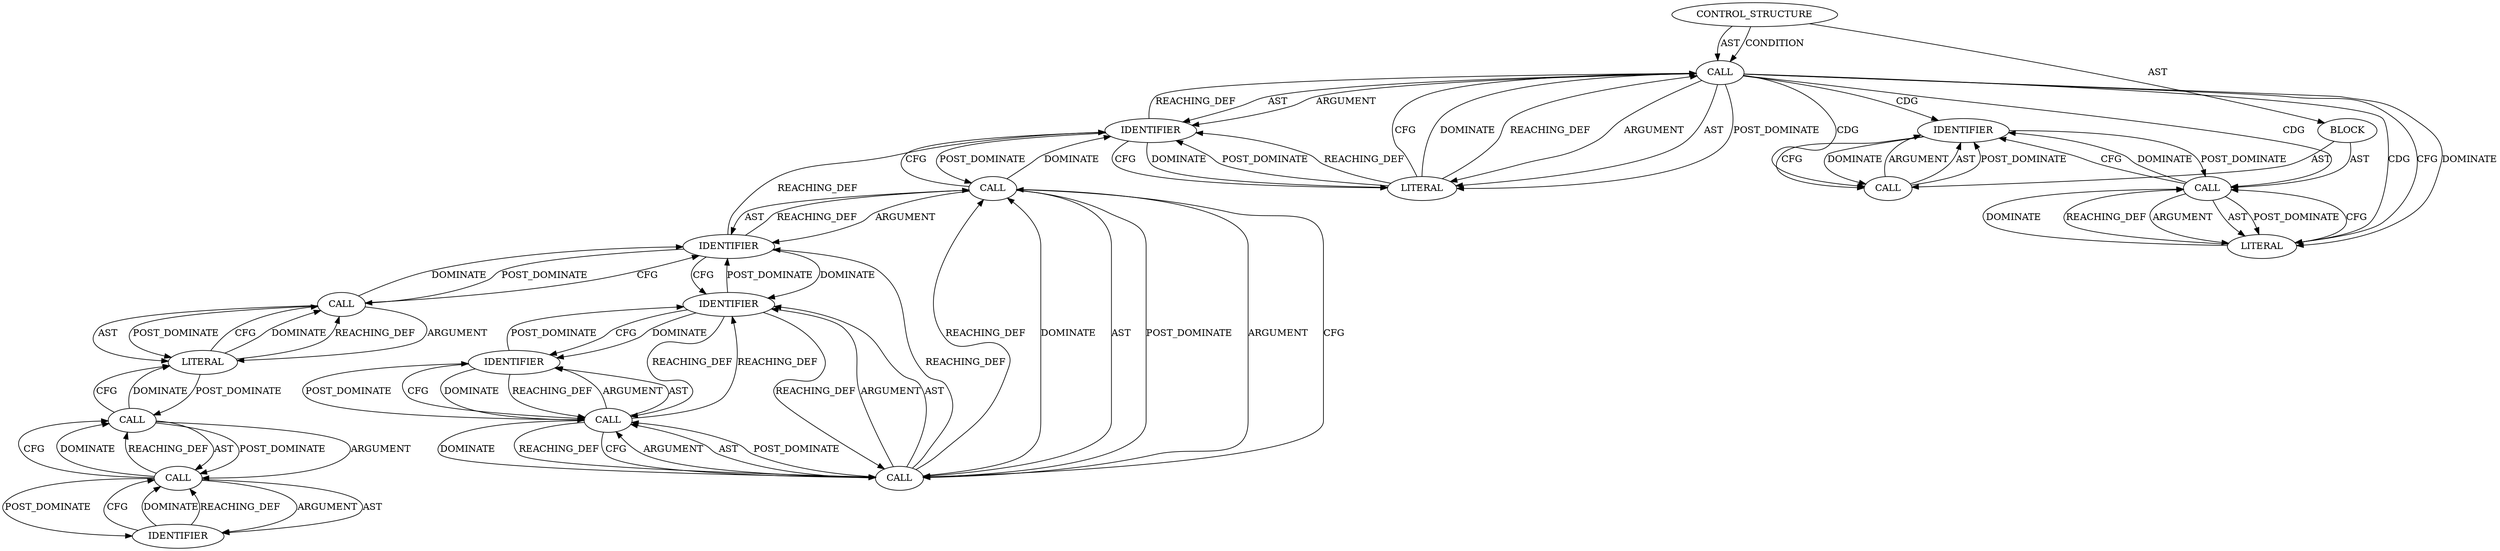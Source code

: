 digraph {
  68719476761[label=IDENTIFIER ARGUMENT_INDEX="1" CODE="EXIT_FAILURE" COLUMN_NUMBER="14" LINE_NUMBER="60" NAME="EXIT_FAILURE" ORDER="1" TYPE_FULL_NAME="ANY"]
  68719476760[label=IDENTIFIER ARGUMENT_INDEX="1" CODE="res" COLUMN_NUMBER="9" LINE_NUMBER="57" NAME="res" ORDER="1" TYPE_FULL_NAME="int"]
  68719476756[label=IDENTIFIER ARGUMENT_INDEX="1" CODE="work_mutex" COLUMN_NUMBER="27" LINE_NUMBER="54" NAME="work_mutex" ORDER="1" TYPE_FULL_NAME="pthread_mutex_t"]
  68719476758[label=IDENTIFIER ARGUMENT_INDEX="1" CODE="a_thread" COLUMN_NUMBER="24" LINE_NUMBER="56" NAME="a_thread" ORDER="1" TYPE_FULL_NAME="pthread_t"]
  68719476759[label=IDENTIFIER ARGUMENT_INDEX="1" CODE="thread_result" COLUMN_NUMBER="35" LINE_NUMBER="56" NAME="thread_result" ORDER="1" TYPE_FULL_NAME="void*"]
  30064771103[label=CALL ARGUMENT_INDEX="1" CODE="&work_mutex" COLUMN_NUMBER="26" DISPATCH_TYPE="STATIC_DISPATCH" LINE_NUMBER="54" METHOD_FULL_NAME="<operator>.addressOf" NAME="<operator>.addressOf" ORDER="1" SIGNATURE="" TYPE_FULL_NAME="ANY"]
  90194313230[label=LITERAL ARGUMENT_INDEX="1" CODE="" COLUMN_NUMBER="16" LINE_NUMBER="59" ORDER="1" TYPE_FULL_NAME="char*"]
  25769803786[label=BLOCK ARGUMENT_INDEX="-1" CODE="{
        perror(" COLUMN_NUMBER="5" LINE_NUMBER="58" ORDER="2" TYPE_FULL_NAME="void"]
  30064771106[label=CALL ARGUMENT_INDEX="2" CODE="pthread_join(a_thread, &thread_result)" COLUMN_NUMBER="11" DISPATCH_TYPE="STATIC_DISPATCH" LINE_NUMBER="56" METHOD_FULL_NAME="pthread_join" NAME="pthread_join" ORDER="2" SIGNATURE="" TYPE_FULL_NAME="ANY"]
  30064771102[label=CALL ARGUMENT_INDEX="-1" CODE="pthread_mutex_unlock(&work_mutex)" COLUMN_NUMBER="5" DISPATCH_TYPE="STATIC_DISPATCH" LINE_NUMBER="54" METHOD_FULL_NAME="pthread_mutex_unlock" NAME="pthread_mutex_unlock" ORDER="11" SIGNATURE="" TYPE_FULL_NAME="ANY"]
  30064771109[label=CALL ARGUMENT_INDEX="-1" CODE="perror(" COLUMN_NUMBER="9" DISPATCH_TYPE="STATIC_DISPATCH" LINE_NUMBER="59" METHOD_FULL_NAME="perror" NAME="perror" ORDER="1" SIGNATURE="" TYPE_FULL_NAME="ANY"]
  30064771110[label=CALL ARGUMENT_INDEX="-1" CODE="exit(EXIT_FAILURE)" COLUMN_NUMBER="9" DISPATCH_TYPE="STATIC_DISPATCH" LINE_NUMBER="60" METHOD_FULL_NAME="exit" NAME="exit" ORDER="2" SIGNATURE="" TYPE_FULL_NAME="ANY"]
  30064771107[label=CALL ARGUMENT_INDEX="2" CODE="&thread_result" COLUMN_NUMBER="34" DISPATCH_TYPE="STATIC_DISPATCH" LINE_NUMBER="56" METHOD_FULL_NAME="<operator>.addressOf" NAME="<operator>.addressOf" ORDER="2" SIGNATURE="" TYPE_FULL_NAME="ANY"]
  30064771104[label=CALL ARGUMENT_INDEX="-1" CODE="printf(" COLUMN_NUMBER="5" DISPATCH_TYPE="STATIC_DISPATCH" LINE_NUMBER="55" METHOD_FULL_NAME="printf" NAME="printf" ORDER="12" SIGNATURE="" TYPE_FULL_NAME="ANY"]
  30064771105[label=CALL ARGUMENT_INDEX="-1" CODE="res = pthread_join(a_thread, &thread_result)" COLUMN_NUMBER="5" DISPATCH_TYPE="STATIC_DISPATCH" LINE_NUMBER="56" METHOD_FULL_NAME="<operator>.assignment" NAME="<operator>.assignment" ORDER="13" SIGNATURE="" TYPE_FULL_NAME="ANY"]
  90194313229[label=LITERAL ARGUMENT_INDEX="2" CODE="0" COLUMN_NUMBER="16" LINE_NUMBER="57" ORDER="2" TYPE_FULL_NAME="int"]
  30064771108[label=CALL ARGUMENT_INDEX="-1" CODE="res != 0" COLUMN_NUMBER="9" DISPATCH_TYPE="STATIC_DISPATCH" LINE_NUMBER="57" METHOD_FULL_NAME="<operator>.notEquals" NAME="<operator>.notEquals" ORDER="1" SIGNATURE="" TYPE_FULL_NAME="ANY"]
  47244640263[label=CONTROL_STRUCTURE ARGUMENT_INDEX="-1" CODE="if (res != 0)" COLUMN_NUMBER="5" CONTROL_STRUCTURE_TYPE="IF" LINE_NUMBER="57" ORDER="14" PARSER_TYPE_NAME="CASTIfStatement"]
  68719476757[label=IDENTIFIER ARGUMENT_INDEX="1" CODE="res" COLUMN_NUMBER="5" LINE_NUMBER="56" NAME="res" ORDER="1" TYPE_FULL_NAME="int"]
  90194313228[label=LITERAL ARGUMENT_INDEX="1" CODE="" COLUMN_NUMBER="12" LINE_NUMBER="55" ORDER="1" TYPE_FULL_NAME="char*"]
  25769803786 -> 30064771109 [label=AST]
  25769803786 -> 30064771110 [label=AST]
  30064771102 -> 30064771103 [label=ARGUMENT]
  30064771102 -> 30064771103 [label=AST]
  30064771102 -> 90194313228 [label=CFG]
  30064771102 -> 90194313228 [label=DOMINATE]
  30064771102 -> 30064771103 [label=POST_DOMINATE]
  30064771103 -> 68719476756 [label=ARGUMENT]
  30064771103 -> 68719476756 [label=AST]
  30064771103 -> 30064771102 [label=CFG]
  30064771103 -> 30064771102 [label=DOMINATE]
  30064771103 -> 68719476756 [label=POST_DOMINATE]
  30064771103 -> 30064771102 [label=REACHING_DEF]
  30064771104 -> 90194313228 [label=ARGUMENT]
  30064771104 -> 90194313228 [label=AST]
  30064771104 -> 68719476757 [label=CFG]
  30064771104 -> 68719476757 [label=DOMINATE]
  30064771104 -> 90194313228 [label=POST_DOMINATE]
  30064771105 -> 68719476757 [label=ARGUMENT]
  30064771105 -> 30064771106 [label=ARGUMENT]
  30064771105 -> 68719476757 [label=AST]
  30064771105 -> 30064771106 [label=AST]
  30064771105 -> 68719476760 [label=CFG]
  30064771105 -> 68719476760 [label=DOMINATE]
  30064771105 -> 30064771106 [label=POST_DOMINATE]
  30064771106 -> 68719476758 [label=ARGUMENT]
  30064771106 -> 30064771107 [label=ARGUMENT]
  30064771106 -> 68719476758 [label=AST]
  30064771106 -> 30064771107 [label=AST]
  30064771106 -> 30064771105 [label=CFG]
  30064771106 -> 30064771105 [label=DOMINATE]
  30064771106 -> 30064771107 [label=POST_DOMINATE]
  30064771106 -> 68719476757 [label=REACHING_DEF]
  30064771106 -> 30064771105 [label=REACHING_DEF]
  30064771107 -> 68719476759 [label=ARGUMENT]
  30064771107 -> 68719476759 [label=AST]
  30064771107 -> 30064771106 [label=CFG]
  30064771107 -> 30064771106 [label=DOMINATE]
  30064771107 -> 68719476759 [label=POST_DOMINATE]
  30064771107 -> 68719476758 [label=REACHING_DEF]
  30064771107 -> 30064771106 [label=REACHING_DEF]
  30064771108 -> 68719476760 [label=ARGUMENT]
  30064771108 -> 90194313229 [label=ARGUMENT]
  30064771108 -> 68719476760 [label=AST]
  30064771108 -> 90194313229 [label=AST]
  30064771108 -> 90194313230 [label=CDG]
  30064771108 -> 68719476761 [label=CDG]
  30064771108 -> 30064771110 [label=CDG]
  30064771108 -> 30064771109 [label=CDG]
  30064771108 -> 90194313230 [label=CFG]
  30064771108 -> 90194313230 [label=DOMINATE]
  30064771108 -> 90194313229 [label=POST_DOMINATE]
  30064771109 -> 90194313230 [label=ARGUMENT]
  30064771109 -> 90194313230 [label=AST]
  30064771109 -> 68719476761 [label=CFG]
  30064771109 -> 68719476761 [label=DOMINATE]
  30064771109 -> 90194313230 [label=POST_DOMINATE]
  30064771110 -> 68719476761 [label=ARGUMENT]
  30064771110 -> 68719476761 [label=AST]
  30064771110 -> 68719476761 [label=POST_DOMINATE]
  47244640263 -> 30064771108 [label=AST]
  47244640263 -> 25769803786 [label=AST]
  47244640263 -> 30064771108 [label=CONDITION]
  68719476756 -> 30064771103 [label=CFG]
  68719476756 -> 30064771103 [label=DOMINATE]
  68719476756 -> 30064771103 [label=REACHING_DEF]
  68719476757 -> 68719476758 [label=CFG]
  68719476757 -> 68719476758 [label=DOMINATE]
  68719476757 -> 30064771104 [label=POST_DOMINATE]
  68719476757 -> 30064771105 [label=REACHING_DEF]
  68719476757 -> 68719476760 [label=REACHING_DEF]
  68719476758 -> 68719476759 [label=CFG]
  68719476758 -> 68719476759 [label=DOMINATE]
  68719476758 -> 68719476757 [label=POST_DOMINATE]
  68719476758 -> 30064771107 [label=REACHING_DEF]
  68719476758 -> 30064771106 [label=REACHING_DEF]
  68719476759 -> 30064771107 [label=CFG]
  68719476759 -> 30064771107 [label=DOMINATE]
  68719476759 -> 68719476758 [label=POST_DOMINATE]
  68719476759 -> 30064771107 [label=REACHING_DEF]
  68719476760 -> 90194313229 [label=CFG]
  68719476760 -> 90194313229 [label=DOMINATE]
  68719476760 -> 30064771105 [label=POST_DOMINATE]
  68719476760 -> 30064771108 [label=REACHING_DEF]
  68719476761 -> 30064771110 [label=CFG]
  68719476761 -> 30064771110 [label=DOMINATE]
  68719476761 -> 30064771109 [label=POST_DOMINATE]
  90194313228 -> 30064771104 [label=CFG]
  90194313228 -> 30064771104 [label=DOMINATE]
  90194313228 -> 30064771102 [label=POST_DOMINATE]
  90194313228 -> 30064771104 [label=REACHING_DEF]
  90194313229 -> 30064771108 [label=CFG]
  90194313229 -> 30064771108 [label=DOMINATE]
  90194313229 -> 68719476760 [label=POST_DOMINATE]
  90194313229 -> 68719476760 [label=REACHING_DEF]
  90194313229 -> 30064771108 [label=REACHING_DEF]
  90194313230 -> 30064771109 [label=CFG]
  90194313230 -> 30064771109 [label=DOMINATE]
  90194313230 -> 30064771109 [label=REACHING_DEF]
}